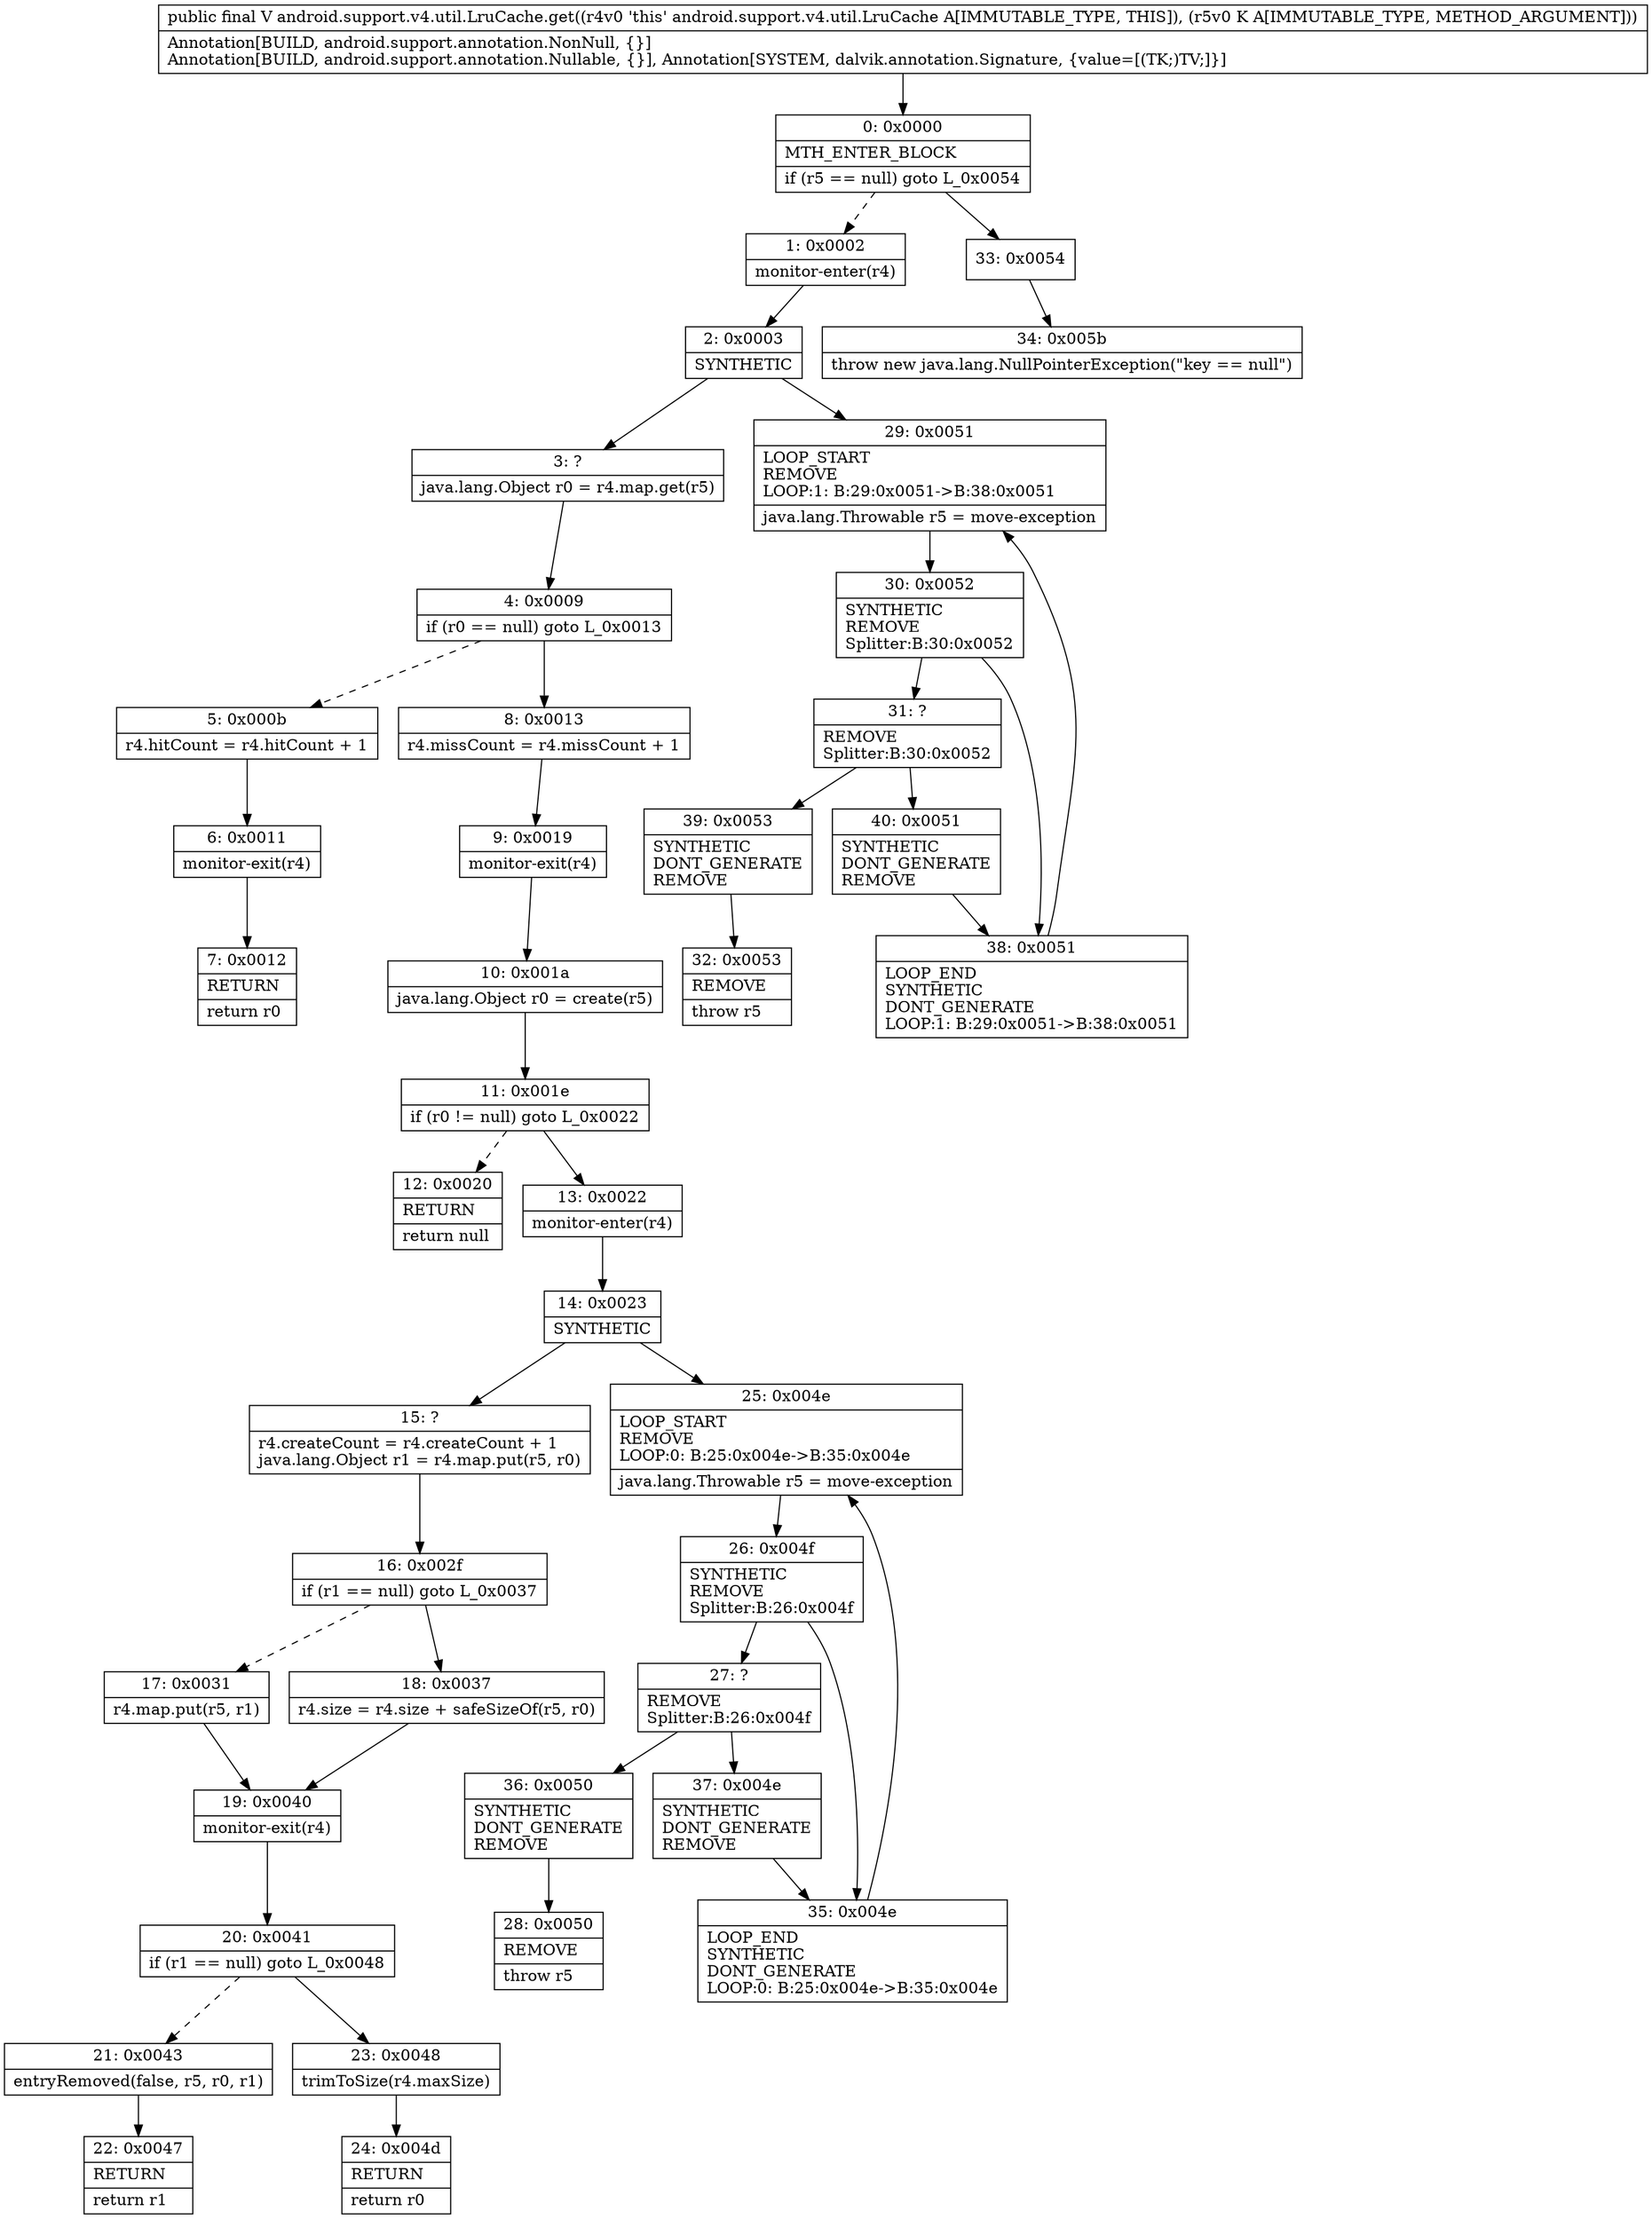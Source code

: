 digraph "CFG forandroid.support.v4.util.LruCache.get(Ljava\/lang\/Object;)Ljava\/lang\/Object;" {
Node_0 [shape=record,label="{0\:\ 0x0000|MTH_ENTER_BLOCK\l|if (r5 == null) goto L_0x0054\l}"];
Node_1 [shape=record,label="{1\:\ 0x0002|monitor\-enter(r4)\l}"];
Node_2 [shape=record,label="{2\:\ 0x0003|SYNTHETIC\l}"];
Node_3 [shape=record,label="{3\:\ ?|java.lang.Object r0 = r4.map.get(r5)\l}"];
Node_4 [shape=record,label="{4\:\ 0x0009|if (r0 == null) goto L_0x0013\l}"];
Node_5 [shape=record,label="{5\:\ 0x000b|r4.hitCount = r4.hitCount + 1\l}"];
Node_6 [shape=record,label="{6\:\ 0x0011|monitor\-exit(r4)\l}"];
Node_7 [shape=record,label="{7\:\ 0x0012|RETURN\l|return r0\l}"];
Node_8 [shape=record,label="{8\:\ 0x0013|r4.missCount = r4.missCount + 1\l}"];
Node_9 [shape=record,label="{9\:\ 0x0019|monitor\-exit(r4)\l}"];
Node_10 [shape=record,label="{10\:\ 0x001a|java.lang.Object r0 = create(r5)\l}"];
Node_11 [shape=record,label="{11\:\ 0x001e|if (r0 != null) goto L_0x0022\l}"];
Node_12 [shape=record,label="{12\:\ 0x0020|RETURN\l|return null\l}"];
Node_13 [shape=record,label="{13\:\ 0x0022|monitor\-enter(r4)\l}"];
Node_14 [shape=record,label="{14\:\ 0x0023|SYNTHETIC\l}"];
Node_15 [shape=record,label="{15\:\ ?|r4.createCount = r4.createCount + 1\ljava.lang.Object r1 = r4.map.put(r5, r0)\l}"];
Node_16 [shape=record,label="{16\:\ 0x002f|if (r1 == null) goto L_0x0037\l}"];
Node_17 [shape=record,label="{17\:\ 0x0031|r4.map.put(r5, r1)\l}"];
Node_18 [shape=record,label="{18\:\ 0x0037|r4.size = r4.size + safeSizeOf(r5, r0)\l}"];
Node_19 [shape=record,label="{19\:\ 0x0040|monitor\-exit(r4)\l}"];
Node_20 [shape=record,label="{20\:\ 0x0041|if (r1 == null) goto L_0x0048\l}"];
Node_21 [shape=record,label="{21\:\ 0x0043|entryRemoved(false, r5, r0, r1)\l}"];
Node_22 [shape=record,label="{22\:\ 0x0047|RETURN\l|return r1\l}"];
Node_23 [shape=record,label="{23\:\ 0x0048|trimToSize(r4.maxSize)\l}"];
Node_24 [shape=record,label="{24\:\ 0x004d|RETURN\l|return r0\l}"];
Node_25 [shape=record,label="{25\:\ 0x004e|LOOP_START\lREMOVE\lLOOP:0: B:25:0x004e\-\>B:35:0x004e\l|java.lang.Throwable r5 = move\-exception\l}"];
Node_26 [shape=record,label="{26\:\ 0x004f|SYNTHETIC\lREMOVE\lSplitter:B:26:0x004f\l}"];
Node_27 [shape=record,label="{27\:\ ?|REMOVE\lSplitter:B:26:0x004f\l}"];
Node_28 [shape=record,label="{28\:\ 0x0050|REMOVE\l|throw r5\l}"];
Node_29 [shape=record,label="{29\:\ 0x0051|LOOP_START\lREMOVE\lLOOP:1: B:29:0x0051\-\>B:38:0x0051\l|java.lang.Throwable r5 = move\-exception\l}"];
Node_30 [shape=record,label="{30\:\ 0x0052|SYNTHETIC\lREMOVE\lSplitter:B:30:0x0052\l}"];
Node_31 [shape=record,label="{31\:\ ?|REMOVE\lSplitter:B:30:0x0052\l}"];
Node_32 [shape=record,label="{32\:\ 0x0053|REMOVE\l|throw r5\l}"];
Node_33 [shape=record,label="{33\:\ 0x0054}"];
Node_34 [shape=record,label="{34\:\ 0x005b|throw new java.lang.NullPointerException(\"key == null\")\l}"];
Node_35 [shape=record,label="{35\:\ 0x004e|LOOP_END\lSYNTHETIC\lDONT_GENERATE\lLOOP:0: B:25:0x004e\-\>B:35:0x004e\l}"];
Node_36 [shape=record,label="{36\:\ 0x0050|SYNTHETIC\lDONT_GENERATE\lREMOVE\l}"];
Node_37 [shape=record,label="{37\:\ 0x004e|SYNTHETIC\lDONT_GENERATE\lREMOVE\l}"];
Node_38 [shape=record,label="{38\:\ 0x0051|LOOP_END\lSYNTHETIC\lDONT_GENERATE\lLOOP:1: B:29:0x0051\-\>B:38:0x0051\l}"];
Node_39 [shape=record,label="{39\:\ 0x0053|SYNTHETIC\lDONT_GENERATE\lREMOVE\l}"];
Node_40 [shape=record,label="{40\:\ 0x0051|SYNTHETIC\lDONT_GENERATE\lREMOVE\l}"];
MethodNode[shape=record,label="{public final V android.support.v4.util.LruCache.get((r4v0 'this' android.support.v4.util.LruCache A[IMMUTABLE_TYPE, THIS]), (r5v0 K A[IMMUTABLE_TYPE, METHOD_ARGUMENT]))  | Annotation[BUILD, android.support.annotation.NonNull, \{\}]\lAnnotation[BUILD, android.support.annotation.Nullable, \{\}], Annotation[SYSTEM, dalvik.annotation.Signature, \{value=[(TK;)TV;]\}]\l}"];
MethodNode -> Node_0;
Node_0 -> Node_1[style=dashed];
Node_0 -> Node_33;
Node_1 -> Node_2;
Node_2 -> Node_3;
Node_2 -> Node_29;
Node_3 -> Node_4;
Node_4 -> Node_5[style=dashed];
Node_4 -> Node_8;
Node_5 -> Node_6;
Node_6 -> Node_7;
Node_8 -> Node_9;
Node_9 -> Node_10;
Node_10 -> Node_11;
Node_11 -> Node_12[style=dashed];
Node_11 -> Node_13;
Node_13 -> Node_14;
Node_14 -> Node_15;
Node_14 -> Node_25;
Node_15 -> Node_16;
Node_16 -> Node_17[style=dashed];
Node_16 -> Node_18;
Node_17 -> Node_19;
Node_18 -> Node_19;
Node_19 -> Node_20;
Node_20 -> Node_21[style=dashed];
Node_20 -> Node_23;
Node_21 -> Node_22;
Node_23 -> Node_24;
Node_25 -> Node_26;
Node_26 -> Node_27;
Node_26 -> Node_35;
Node_27 -> Node_36;
Node_27 -> Node_37;
Node_29 -> Node_30;
Node_30 -> Node_31;
Node_30 -> Node_38;
Node_31 -> Node_39;
Node_31 -> Node_40;
Node_33 -> Node_34;
Node_35 -> Node_25;
Node_36 -> Node_28;
Node_37 -> Node_35;
Node_38 -> Node_29;
Node_39 -> Node_32;
Node_40 -> Node_38;
}


